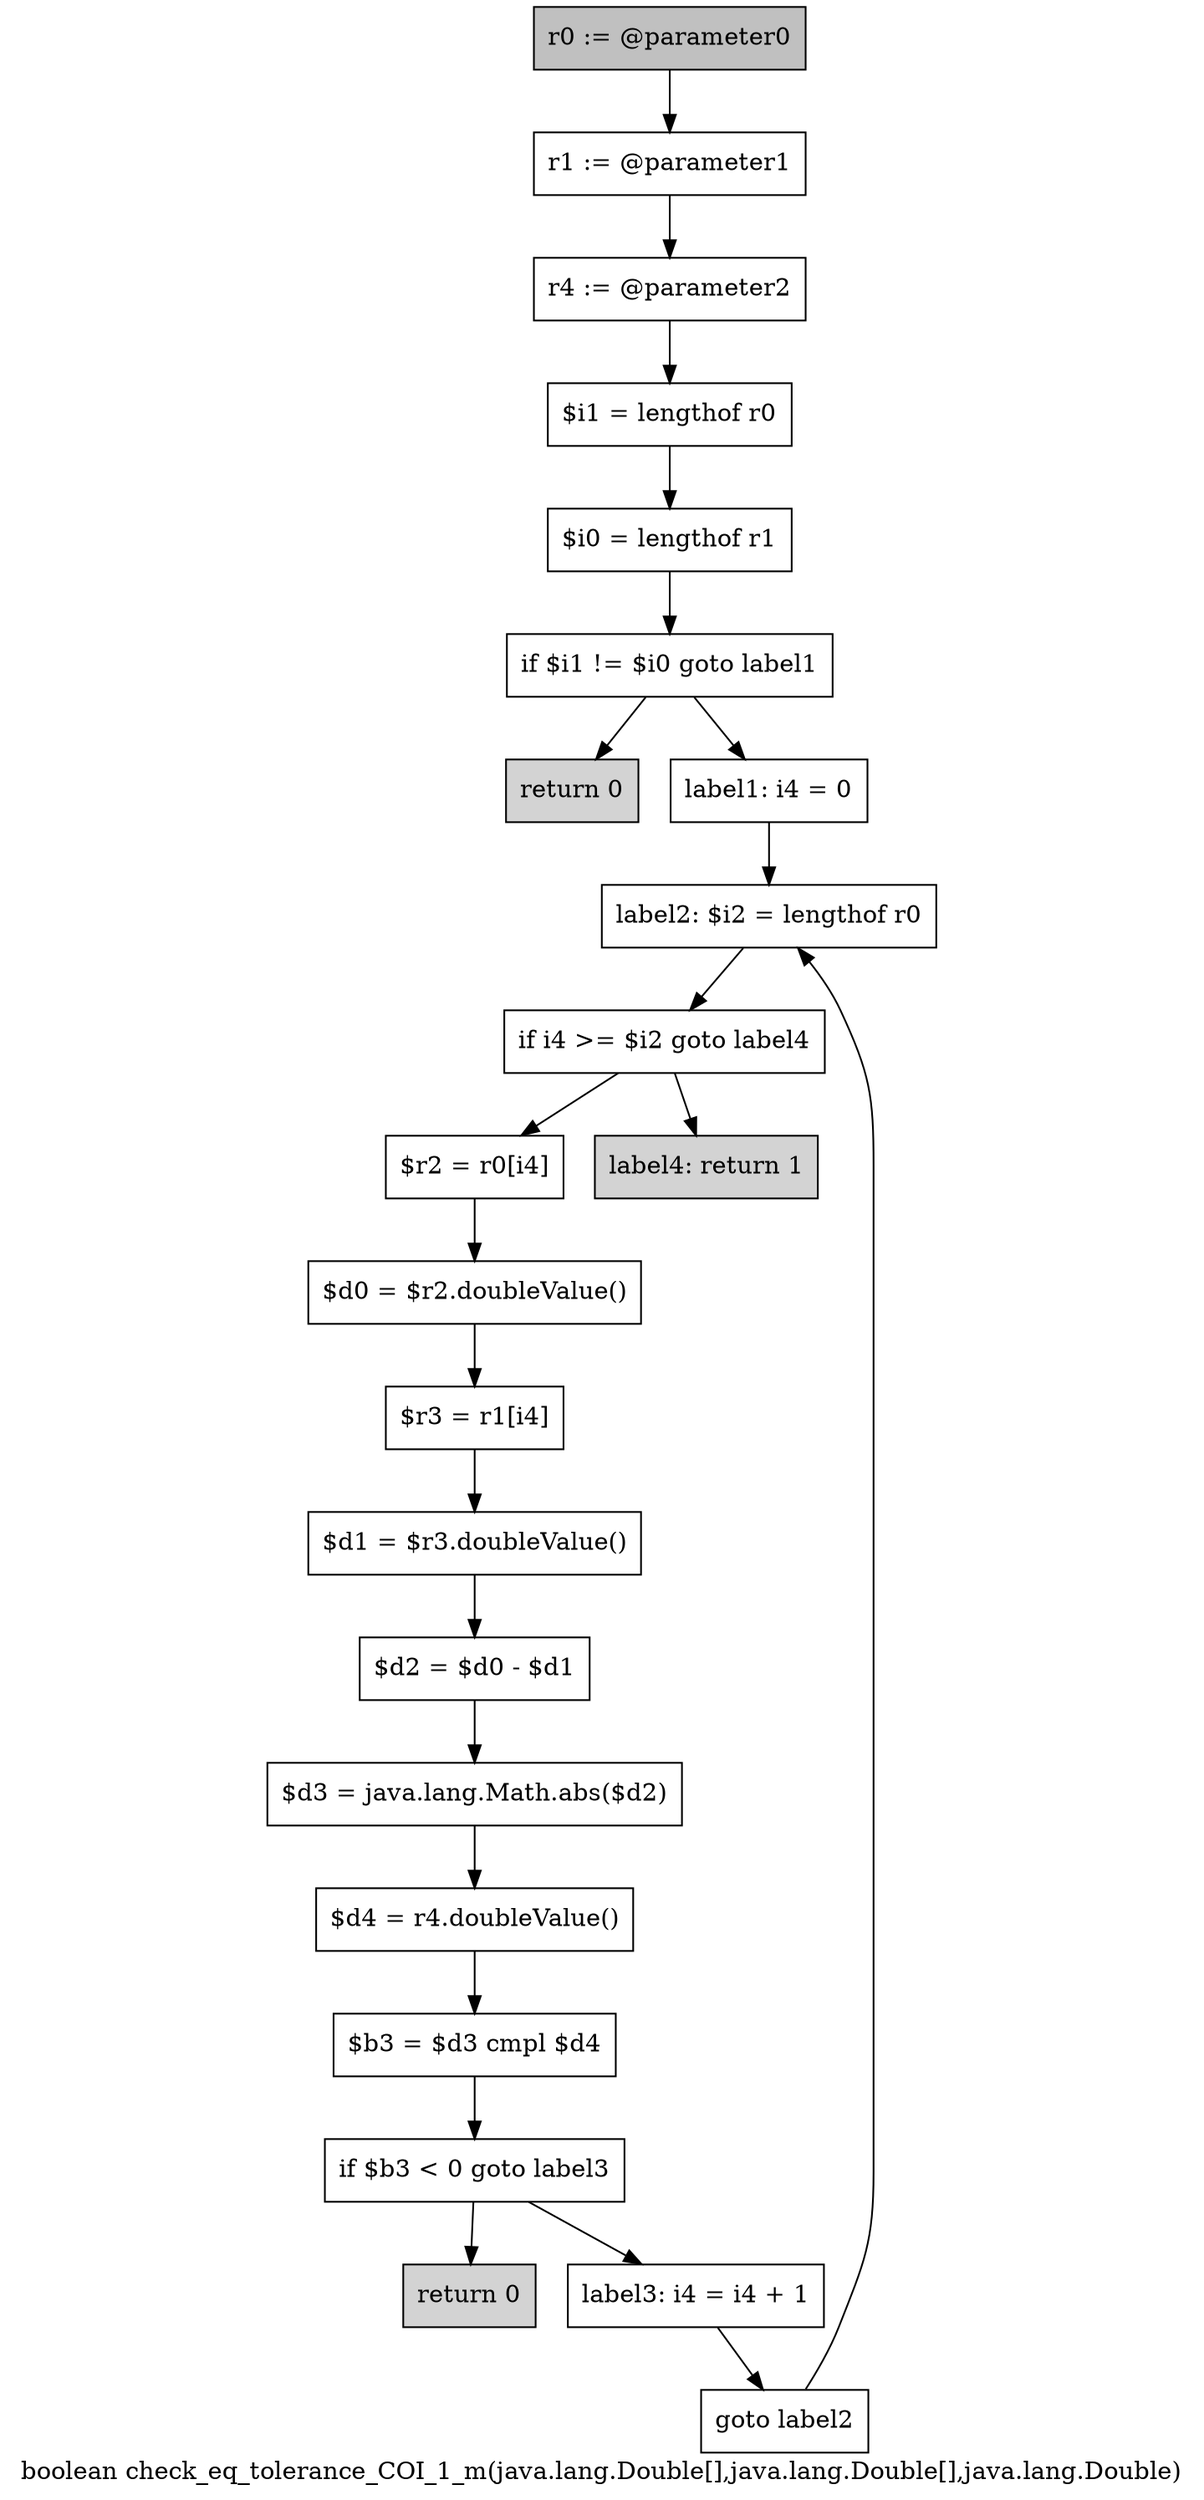 digraph "boolean check_eq_tolerance_COI_1_m(java.lang.Double[],java.lang.Double[],java.lang.Double)" {
    label="boolean check_eq_tolerance_COI_1_m(java.lang.Double[],java.lang.Double[],java.lang.Double)";
    node [shape=box];
    "0" [style=filled,fillcolor=gray,label="r0 := @parameter0",];
    "1" [label="r1 := @parameter1",];
    "0"->"1";
    "2" [label="r4 := @parameter2",];
    "1"->"2";
    "3" [label="$i1 = lengthof r0",];
    "2"->"3";
    "4" [label="$i0 = lengthof r1",];
    "3"->"4";
    "5" [label="if $i1 != $i0 goto label1",];
    "4"->"5";
    "6" [style=filled,fillcolor=lightgray,label="return 0",];
    "5"->"6";
    "7" [label="label1: i4 = 0",];
    "5"->"7";
    "8" [label="label2: $i2 = lengthof r0",];
    "7"->"8";
    "9" [label="if i4 >= $i2 goto label4",];
    "8"->"9";
    "10" [label="$r2 = r0[i4]",];
    "9"->"10";
    "22" [style=filled,fillcolor=lightgray,label="label4: return 1",];
    "9"->"22";
    "11" [label="$d0 = $r2.doubleValue()",];
    "10"->"11";
    "12" [label="$r3 = r1[i4]",];
    "11"->"12";
    "13" [label="$d1 = $r3.doubleValue()",];
    "12"->"13";
    "14" [label="$d2 = $d0 - $d1",];
    "13"->"14";
    "15" [label="$d3 = java.lang.Math.abs($d2)",];
    "14"->"15";
    "16" [label="$d4 = r4.doubleValue()",];
    "15"->"16";
    "17" [label="$b3 = $d3 cmpl $d4",];
    "16"->"17";
    "18" [label="if $b3 < 0 goto label3",];
    "17"->"18";
    "19" [style=filled,fillcolor=lightgray,label="return 0",];
    "18"->"19";
    "20" [label="label3: i4 = i4 + 1",];
    "18"->"20";
    "21" [label="goto label2",];
    "20"->"21";
    "21"->"8";
}

